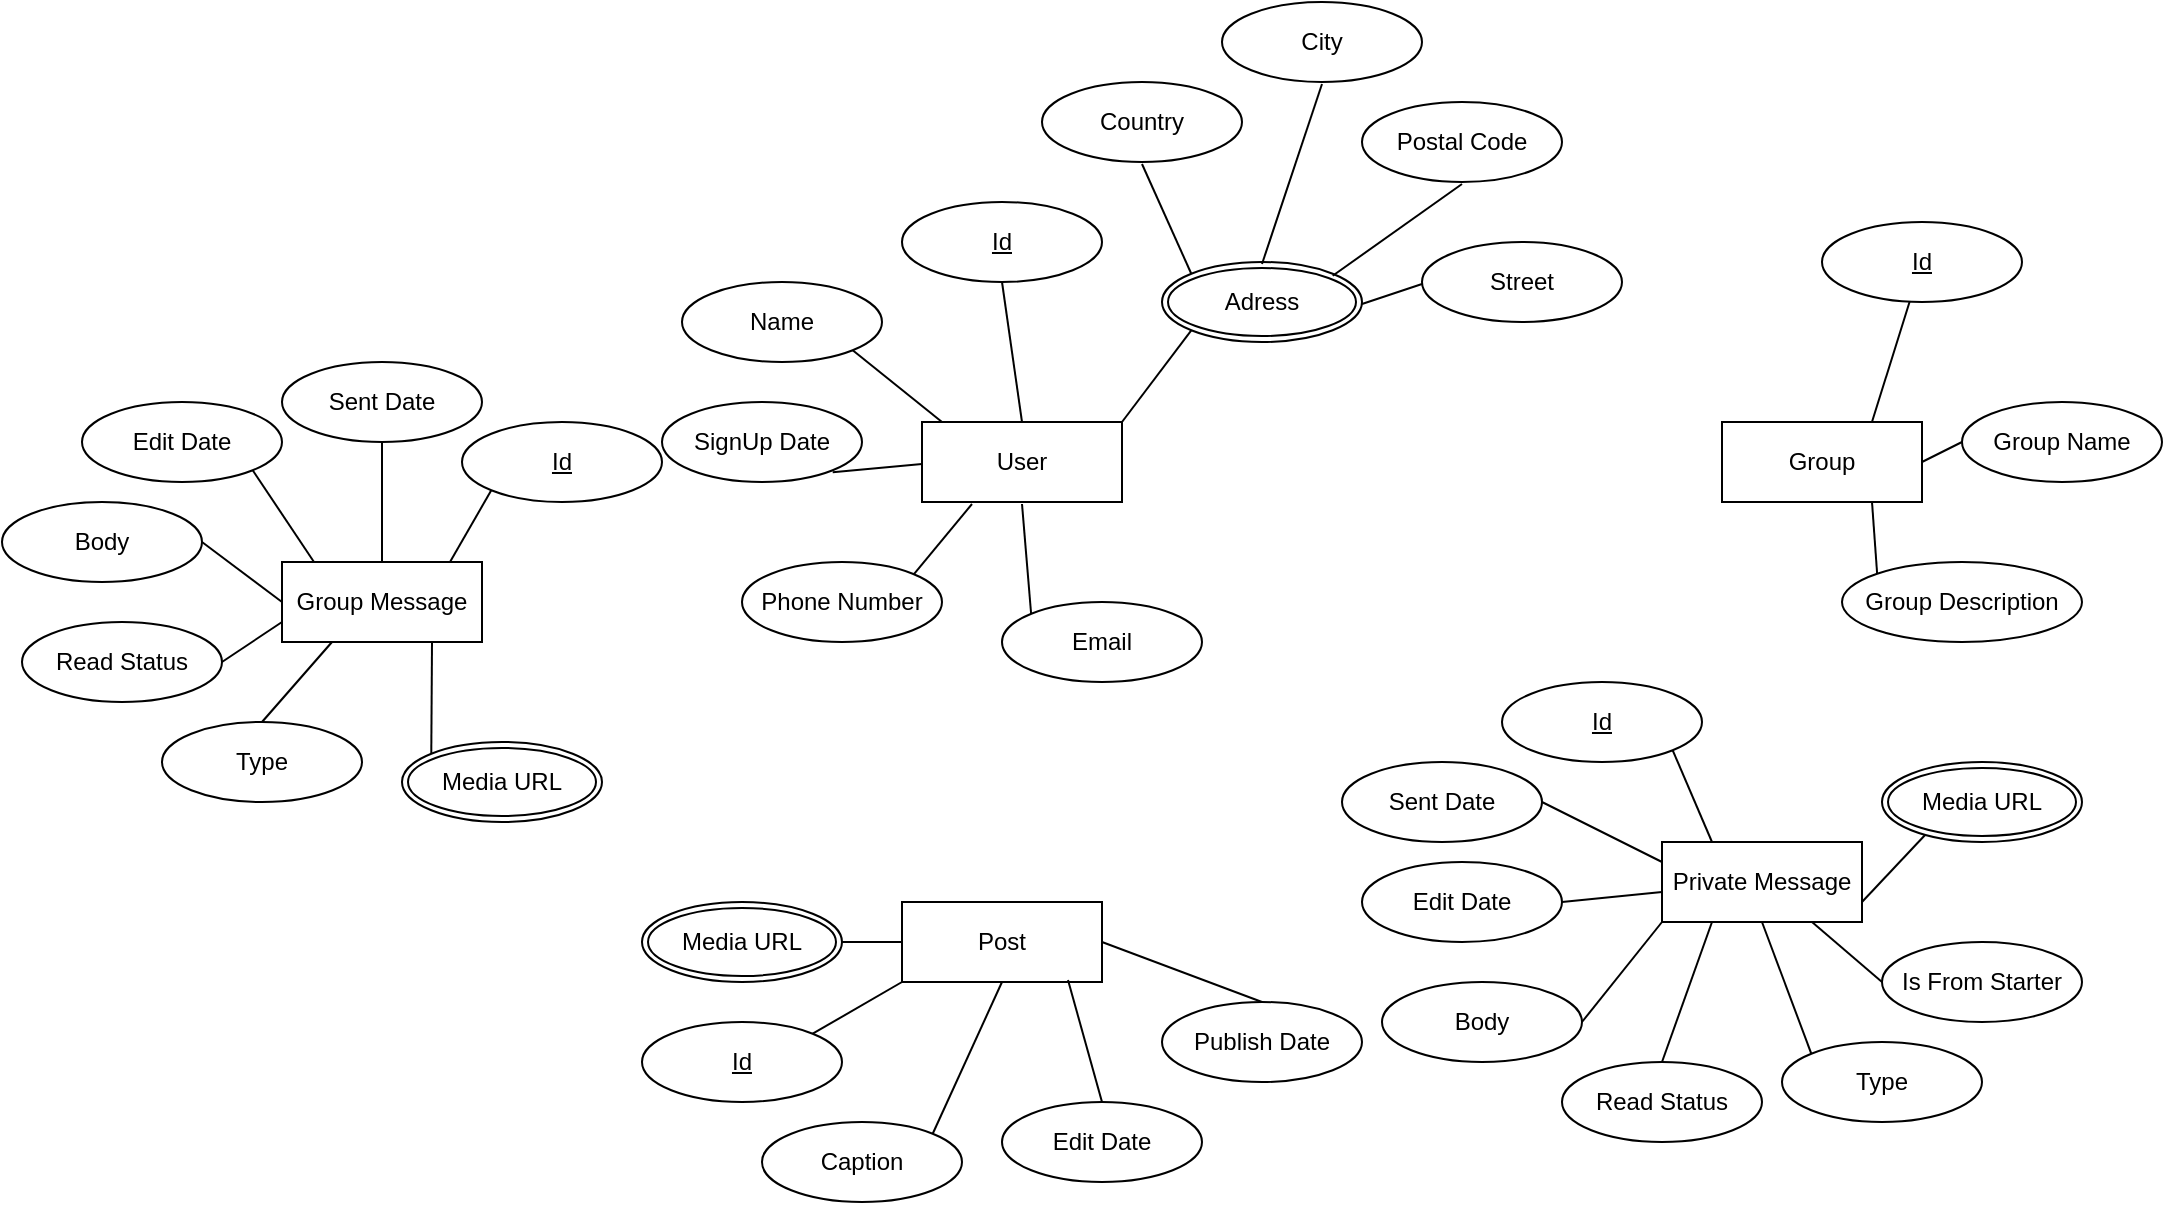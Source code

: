 <mxfile version="24.3.1" type="github">
  <diagram name="Page-1" id="Dk3pRrhf-9PVM9fTG6Fe">
    <mxGraphModel dx="1876" dy="1788" grid="1" gridSize="10" guides="1" tooltips="1" connect="1" arrows="1" fold="1" page="1" pageScale="1" pageWidth="850" pageHeight="1100" math="0" shadow="0">
      <root>
        <mxCell id="0" />
        <mxCell id="1" parent="0" />
        <mxCell id="henKd6EaJzy8oyuAMLlX-1" value="&lt;div&gt;Group&lt;/div&gt;" style="whiteSpace=wrap;html=1;align=center;" vertex="1" parent="1">
          <mxGeometry x="650" y="200" width="100" height="40" as="geometry" />
        </mxCell>
        <mxCell id="henKd6EaJzy8oyuAMLlX-2" value="User" style="whiteSpace=wrap;html=1;align=center;" vertex="1" parent="1">
          <mxGeometry x="250" y="200" width="100" height="40" as="geometry" />
        </mxCell>
        <mxCell id="henKd6EaJzy8oyuAMLlX-13" style="rounded=0;orthogonalLoop=1;jettySize=auto;html=1;exitX=0.5;exitY=1;exitDx=0;exitDy=0;entryX=0.5;entryY=0;entryDx=0;entryDy=0;endArrow=none;endFill=0;" edge="1" parent="1" source="henKd6EaJzy8oyuAMLlX-3" target="henKd6EaJzy8oyuAMLlX-2">
          <mxGeometry relative="1" as="geometry" />
        </mxCell>
        <mxCell id="henKd6EaJzy8oyuAMLlX-3" value="Id" style="ellipse;whiteSpace=wrap;html=1;align=center;fontStyle=4;" vertex="1" parent="1">
          <mxGeometry x="240" y="90" width="100" height="40" as="geometry" />
        </mxCell>
        <mxCell id="henKd6EaJzy8oyuAMLlX-4" value="&lt;div&gt;Name&lt;/div&gt;" style="ellipse;whiteSpace=wrap;html=1;align=center;" vertex="1" parent="1">
          <mxGeometry x="130" y="130" width="100" height="40" as="geometry" />
        </mxCell>
        <mxCell id="henKd6EaJzy8oyuAMLlX-11" style="rounded=0;orthogonalLoop=1;jettySize=auto;html=1;exitX=1;exitY=1;exitDx=0;exitDy=0;entryX=0;entryY=0.5;entryDx=0;entryDy=0;endArrow=none;endFill=0;" edge="1" parent="1">
          <mxGeometry relative="1" as="geometry">
            <mxPoint x="205.355" y="225.142" as="sourcePoint" />
            <mxPoint x="250" y="221" as="targetPoint" />
          </mxGeometry>
        </mxCell>
        <mxCell id="henKd6EaJzy8oyuAMLlX-5" value="SignUp Date" style="ellipse;whiteSpace=wrap;html=1;align=center;" vertex="1" parent="1">
          <mxGeometry x="120" y="190" width="100" height="40" as="geometry" />
        </mxCell>
        <mxCell id="henKd6EaJzy8oyuAMLlX-10" style="rounded=0;orthogonalLoop=1;jettySize=auto;html=1;exitX=1;exitY=0;exitDx=0;exitDy=0;entryX=0.25;entryY=1;entryDx=0;entryDy=0;endArrow=none;endFill=0;" edge="1" parent="1">
          <mxGeometry relative="1" as="geometry">
            <mxPoint x="245.355" y="276.858" as="sourcePoint" />
            <mxPoint x="275" y="241" as="targetPoint" />
          </mxGeometry>
        </mxCell>
        <mxCell id="henKd6EaJzy8oyuAMLlX-6" value="&lt;div&gt;Phone Number&lt;/div&gt;" style="ellipse;whiteSpace=wrap;html=1;align=center;" vertex="1" parent="1">
          <mxGeometry x="160" y="270" width="100" height="40" as="geometry" />
        </mxCell>
        <mxCell id="henKd6EaJzy8oyuAMLlX-9" style="rounded=0;orthogonalLoop=1;jettySize=auto;html=1;exitX=0;exitY=0;exitDx=0;exitDy=0;endArrow=none;endFill=0;" edge="1" parent="1">
          <mxGeometry relative="1" as="geometry">
            <mxPoint x="304.645" y="296.858" as="sourcePoint" />
            <mxPoint x="300" y="241" as="targetPoint" />
          </mxGeometry>
        </mxCell>
        <mxCell id="henKd6EaJzy8oyuAMLlX-7" value="&lt;div&gt;Email&lt;/div&gt;" style="ellipse;whiteSpace=wrap;html=1;align=center;" vertex="1" parent="1">
          <mxGeometry x="290" y="290" width="100" height="40" as="geometry" />
        </mxCell>
        <mxCell id="henKd6EaJzy8oyuAMLlX-12" style="rounded=0;orthogonalLoop=1;jettySize=auto;html=1;exitX=1;exitY=1;exitDx=0;exitDy=0;entryX=0.1;entryY=0;entryDx=0;entryDy=0;entryPerimeter=0;endArrow=none;endFill=0;" edge="1" parent="1" source="henKd6EaJzy8oyuAMLlX-4" target="henKd6EaJzy8oyuAMLlX-2">
          <mxGeometry relative="1" as="geometry" />
        </mxCell>
        <mxCell id="henKd6EaJzy8oyuAMLlX-16" style="rounded=0;orthogonalLoop=1;jettySize=auto;html=1;exitX=0;exitY=1;exitDx=0;exitDy=0;entryX=1;entryY=0;entryDx=0;entryDy=0;endArrow=none;endFill=0;" edge="1" parent="1" source="henKd6EaJzy8oyuAMLlX-15" target="henKd6EaJzy8oyuAMLlX-2">
          <mxGeometry relative="1" as="geometry" />
        </mxCell>
        <mxCell id="henKd6EaJzy8oyuAMLlX-15" value="Adress" style="ellipse;shape=doubleEllipse;margin=3;whiteSpace=wrap;html=1;align=center;" vertex="1" parent="1">
          <mxGeometry x="370" y="120" width="100" height="40" as="geometry" />
        </mxCell>
        <mxCell id="henKd6EaJzy8oyuAMLlX-22" style="rounded=0;orthogonalLoop=1;jettySize=auto;html=1;exitX=0.5;exitY=1;exitDx=0;exitDy=0;endArrow=none;endFill=0;" edge="1" parent="1">
          <mxGeometry relative="1" as="geometry">
            <mxPoint x="450" y="31" as="sourcePoint" />
            <mxPoint x="420" y="121" as="targetPoint" />
          </mxGeometry>
        </mxCell>
        <mxCell id="henKd6EaJzy8oyuAMLlX-17" value="City" style="ellipse;whiteSpace=wrap;html=1;align=center;" vertex="1" parent="1">
          <mxGeometry x="400" y="-10" width="100" height="40" as="geometry" />
        </mxCell>
        <mxCell id="henKd6EaJzy8oyuAMLlX-23" style="rounded=0;orthogonalLoop=1;jettySize=auto;html=1;exitX=0.5;exitY=1;exitDx=0;exitDy=0;entryX=1;entryY=0;entryDx=0;entryDy=0;endArrow=none;endFill=0;" edge="1" parent="1">
          <mxGeometry relative="1" as="geometry">
            <mxPoint x="520" y="81" as="sourcePoint" />
            <mxPoint x="455.355" y="126.858" as="targetPoint" />
          </mxGeometry>
        </mxCell>
        <mxCell id="henKd6EaJzy8oyuAMLlX-18" value="Postal Code" style="ellipse;whiteSpace=wrap;html=1;align=center;" vertex="1" parent="1">
          <mxGeometry x="470" y="40" width="100" height="40" as="geometry" />
        </mxCell>
        <mxCell id="henKd6EaJzy8oyuAMLlX-24" style="rounded=0;orthogonalLoop=1;jettySize=auto;html=1;exitX=0;exitY=0.5;exitDx=0;exitDy=0;entryX=1;entryY=0.5;entryDx=0;entryDy=0;endArrow=none;endFill=0;" edge="1" parent="1">
          <mxGeometry relative="1" as="geometry">
            <mxPoint x="500" y="131" as="sourcePoint" />
            <mxPoint x="470" y="141" as="targetPoint" />
          </mxGeometry>
        </mxCell>
        <mxCell id="henKd6EaJzy8oyuAMLlX-19" value="&lt;div&gt;Street&lt;/div&gt;" style="ellipse;whiteSpace=wrap;html=1;align=center;" vertex="1" parent="1">
          <mxGeometry x="500" y="110" width="100" height="40" as="geometry" />
        </mxCell>
        <mxCell id="henKd6EaJzy8oyuAMLlX-21" style="rounded=0;orthogonalLoop=1;jettySize=auto;html=1;exitX=0.5;exitY=1;exitDx=0;exitDy=0;endArrow=none;endFill=0;entryX=0;entryY=0;entryDx=0;entryDy=0;" edge="1" parent="1" target="henKd6EaJzy8oyuAMLlX-15">
          <mxGeometry relative="1" as="geometry">
            <mxPoint x="360" y="71" as="sourcePoint" />
            <mxPoint x="420" y="121" as="targetPoint" />
          </mxGeometry>
        </mxCell>
        <mxCell id="henKd6EaJzy8oyuAMLlX-20" value="Country" style="ellipse;whiteSpace=wrap;html=1;align=center;" vertex="1" parent="1">
          <mxGeometry x="310" y="30" width="100" height="40" as="geometry" />
        </mxCell>
        <mxCell id="henKd6EaJzy8oyuAMLlX-25" value="Post" style="whiteSpace=wrap;html=1;align=center;" vertex="1" parent="1">
          <mxGeometry x="240" y="440" width="100" height="40" as="geometry" />
        </mxCell>
        <mxCell id="henKd6EaJzy8oyuAMLlX-33" style="rounded=0;orthogonalLoop=1;jettySize=auto;html=1;exitX=0.5;exitY=0;exitDx=0;exitDy=0;entryX=1;entryY=0.5;entryDx=0;entryDy=0;endArrow=none;endFill=0;" edge="1" parent="1" source="henKd6EaJzy8oyuAMLlX-26" target="henKd6EaJzy8oyuAMLlX-25">
          <mxGeometry relative="1" as="geometry" />
        </mxCell>
        <mxCell id="henKd6EaJzy8oyuAMLlX-26" value="Publish Date" style="ellipse;whiteSpace=wrap;html=1;align=center;" vertex="1" parent="1">
          <mxGeometry x="370" y="490" width="100" height="40" as="geometry" />
        </mxCell>
        <mxCell id="henKd6EaJzy8oyuAMLlX-27" value="Edit Date" style="ellipse;whiteSpace=wrap;html=1;align=center;" vertex="1" parent="1">
          <mxGeometry x="290" y="540" width="100" height="40" as="geometry" />
        </mxCell>
        <mxCell id="henKd6EaJzy8oyuAMLlX-35" style="rounded=0;orthogonalLoop=1;jettySize=auto;html=1;exitX=1;exitY=0;exitDx=0;exitDy=0;entryX=0.5;entryY=1;entryDx=0;entryDy=0;endArrow=none;endFill=0;" edge="1" parent="1" source="henKd6EaJzy8oyuAMLlX-29" target="henKd6EaJzy8oyuAMLlX-25">
          <mxGeometry relative="1" as="geometry" />
        </mxCell>
        <mxCell id="henKd6EaJzy8oyuAMLlX-29" value="Caption" style="ellipse;whiteSpace=wrap;html=1;align=center;" vertex="1" parent="1">
          <mxGeometry x="170" y="550" width="100" height="40" as="geometry" />
        </mxCell>
        <mxCell id="henKd6EaJzy8oyuAMLlX-37" style="rounded=0;orthogonalLoop=1;jettySize=auto;html=1;exitX=1;exitY=0.5;exitDx=0;exitDy=0;entryX=0;entryY=0.5;entryDx=0;entryDy=0;endArrow=none;endFill=0;" edge="1" parent="1" source="henKd6EaJzy8oyuAMLlX-31" target="henKd6EaJzy8oyuAMLlX-25">
          <mxGeometry relative="1" as="geometry" />
        </mxCell>
        <mxCell id="henKd6EaJzy8oyuAMLlX-31" value="Media URL" style="ellipse;shape=doubleEllipse;margin=3;whiteSpace=wrap;html=1;align=center;" vertex="1" parent="1">
          <mxGeometry x="110" y="440" width="100" height="40" as="geometry" />
        </mxCell>
        <mxCell id="henKd6EaJzy8oyuAMLlX-36" style="rounded=0;orthogonalLoop=1;jettySize=auto;html=1;exitX=1;exitY=0;exitDx=0;exitDy=0;entryX=0;entryY=1;entryDx=0;entryDy=0;endArrow=none;endFill=0;" edge="1" parent="1" source="henKd6EaJzy8oyuAMLlX-32" target="henKd6EaJzy8oyuAMLlX-25">
          <mxGeometry relative="1" as="geometry" />
        </mxCell>
        <mxCell id="henKd6EaJzy8oyuAMLlX-32" value="Id" style="ellipse;whiteSpace=wrap;html=1;align=center;fontStyle=4;" vertex="1" parent="1">
          <mxGeometry x="110" y="500" width="100" height="40" as="geometry" />
        </mxCell>
        <mxCell id="henKd6EaJzy8oyuAMLlX-34" style="rounded=0;orthogonalLoop=1;jettySize=auto;html=1;exitX=0.5;exitY=0;exitDx=0;exitDy=0;entryX=0.83;entryY=0.975;entryDx=0;entryDy=0;entryPerimeter=0;endArrow=none;endFill=0;" edge="1" parent="1" source="henKd6EaJzy8oyuAMLlX-27" target="henKd6EaJzy8oyuAMLlX-25">
          <mxGeometry relative="1" as="geometry" />
        </mxCell>
        <mxCell id="henKd6EaJzy8oyuAMLlX-38" value="Private Message" style="whiteSpace=wrap;html=1;align=center;" vertex="1" parent="1">
          <mxGeometry x="620" y="410" width="100" height="40" as="geometry" />
        </mxCell>
        <mxCell id="henKd6EaJzy8oyuAMLlX-51" style="rounded=0;orthogonalLoop=1;jettySize=auto;html=1;exitX=1;exitY=1;exitDx=0;exitDy=0;entryX=0.25;entryY=0;entryDx=0;entryDy=0;endArrow=none;endFill=0;" edge="1" parent="1" source="henKd6EaJzy8oyuAMLlX-39" target="henKd6EaJzy8oyuAMLlX-38">
          <mxGeometry relative="1" as="geometry" />
        </mxCell>
        <mxCell id="henKd6EaJzy8oyuAMLlX-39" value="Id" style="ellipse;whiteSpace=wrap;html=1;align=center;fontStyle=4;" vertex="1" parent="1">
          <mxGeometry x="540" y="330" width="100" height="40" as="geometry" />
        </mxCell>
        <mxCell id="henKd6EaJzy8oyuAMLlX-52" style="rounded=0;orthogonalLoop=1;jettySize=auto;html=1;exitX=1;exitY=0.5;exitDx=0;exitDy=0;entryX=0;entryY=0.25;entryDx=0;entryDy=0;endArrow=none;endFill=0;" edge="1" parent="1" source="henKd6EaJzy8oyuAMLlX-40" target="henKd6EaJzy8oyuAMLlX-38">
          <mxGeometry relative="1" as="geometry" />
        </mxCell>
        <mxCell id="henKd6EaJzy8oyuAMLlX-40" value="Sent Date" style="ellipse;whiteSpace=wrap;html=1;align=center;" vertex="1" parent="1">
          <mxGeometry x="460" y="370" width="100" height="40" as="geometry" />
        </mxCell>
        <mxCell id="henKd6EaJzy8oyuAMLlX-54" style="rounded=0;orthogonalLoop=1;jettySize=auto;html=1;exitX=1;exitY=0.5;exitDx=0;exitDy=0;entryX=0;entryY=1;entryDx=0;entryDy=0;endArrow=none;endFill=0;" edge="1" parent="1" source="henKd6EaJzy8oyuAMLlX-44" target="henKd6EaJzy8oyuAMLlX-38">
          <mxGeometry relative="1" as="geometry">
            <mxPoint x="600" y="460" as="targetPoint" />
          </mxGeometry>
        </mxCell>
        <mxCell id="henKd6EaJzy8oyuAMLlX-44" value="Body" style="ellipse;whiteSpace=wrap;html=1;align=center;" vertex="1" parent="1">
          <mxGeometry x="480" y="480" width="100" height="40" as="geometry" />
        </mxCell>
        <mxCell id="henKd6EaJzy8oyuAMLlX-53" style="rounded=0;orthogonalLoop=1;jettySize=auto;html=1;exitX=1;exitY=0.5;exitDx=0;exitDy=0;endArrow=none;endFill=0;" edge="1" parent="1" source="henKd6EaJzy8oyuAMLlX-45" target="henKd6EaJzy8oyuAMLlX-38">
          <mxGeometry relative="1" as="geometry" />
        </mxCell>
        <mxCell id="henKd6EaJzy8oyuAMLlX-45" value="Edit Date" style="ellipse;whiteSpace=wrap;html=1;align=center;" vertex="1" parent="1">
          <mxGeometry x="470" y="420" width="100" height="40" as="geometry" />
        </mxCell>
        <mxCell id="henKd6EaJzy8oyuAMLlX-55" style="rounded=0;orthogonalLoop=1;jettySize=auto;html=1;exitX=0.5;exitY=0;exitDx=0;exitDy=0;entryX=0.25;entryY=1;entryDx=0;entryDy=0;endArrow=none;endFill=0;" edge="1" parent="1" source="henKd6EaJzy8oyuAMLlX-46" target="henKd6EaJzy8oyuAMLlX-38">
          <mxGeometry relative="1" as="geometry" />
        </mxCell>
        <mxCell id="henKd6EaJzy8oyuAMLlX-46" value="Read Status" style="ellipse;whiteSpace=wrap;html=1;align=center;" vertex="1" parent="1">
          <mxGeometry x="570" y="520" width="100" height="40" as="geometry" />
        </mxCell>
        <mxCell id="henKd6EaJzy8oyuAMLlX-56" style="rounded=0;orthogonalLoop=1;jettySize=auto;html=1;exitX=0;exitY=0;exitDx=0;exitDy=0;entryX=0.5;entryY=1;entryDx=0;entryDy=0;endArrow=none;endFill=0;" edge="1" parent="1" source="henKd6EaJzy8oyuAMLlX-47" target="henKd6EaJzy8oyuAMLlX-38">
          <mxGeometry relative="1" as="geometry" />
        </mxCell>
        <mxCell id="henKd6EaJzy8oyuAMLlX-47" value="Type" style="ellipse;whiteSpace=wrap;html=1;align=center;" vertex="1" parent="1">
          <mxGeometry x="680" y="510" width="100" height="40" as="geometry" />
        </mxCell>
        <mxCell id="henKd6EaJzy8oyuAMLlX-57" style="rounded=0;orthogonalLoop=1;jettySize=auto;html=1;exitX=0;exitY=0.5;exitDx=0;exitDy=0;entryX=0.75;entryY=1;entryDx=0;entryDy=0;endArrow=none;endFill=0;" edge="1" parent="1" source="henKd6EaJzy8oyuAMLlX-48" target="henKd6EaJzy8oyuAMLlX-38">
          <mxGeometry relative="1" as="geometry" />
        </mxCell>
        <mxCell id="henKd6EaJzy8oyuAMLlX-48" value="Is From Starter" style="ellipse;whiteSpace=wrap;html=1;align=center;" vertex="1" parent="1">
          <mxGeometry x="730" y="460" width="100" height="40" as="geometry" />
        </mxCell>
        <mxCell id="henKd6EaJzy8oyuAMLlX-58" style="rounded=0;orthogonalLoop=1;jettySize=auto;html=1;exitX=0.22;exitY=0.9;exitDx=0;exitDy=0;entryX=1;entryY=0.75;entryDx=0;entryDy=0;endArrow=none;endFill=0;exitPerimeter=0;" edge="1" parent="1" source="henKd6EaJzy8oyuAMLlX-77" target="henKd6EaJzy8oyuAMLlX-38">
          <mxGeometry relative="1" as="geometry">
            <mxPoint x="754.645" y="414.142" as="sourcePoint" />
          </mxGeometry>
        </mxCell>
        <mxCell id="henKd6EaJzy8oyuAMLlX-62" style="rounded=0;orthogonalLoop=1;jettySize=auto;html=1;exitX=0;exitY=0;exitDx=0;exitDy=0;entryX=0.75;entryY=1;entryDx=0;entryDy=0;endArrow=none;endFill=0;" edge="1" parent="1" source="henKd6EaJzy8oyuAMLlX-59" target="henKd6EaJzy8oyuAMLlX-1">
          <mxGeometry relative="1" as="geometry" />
        </mxCell>
        <mxCell id="henKd6EaJzy8oyuAMLlX-59" value="Group Description" style="ellipse;whiteSpace=wrap;html=1;align=center;" vertex="1" parent="1">
          <mxGeometry x="710" y="270" width="120" height="40" as="geometry" />
        </mxCell>
        <mxCell id="henKd6EaJzy8oyuAMLlX-63" style="rounded=0;orthogonalLoop=1;jettySize=auto;html=1;exitX=0;exitY=0.5;exitDx=0;exitDy=0;entryX=1;entryY=0.5;entryDx=0;entryDy=0;endArrow=none;endFill=0;" edge="1" parent="1" source="henKd6EaJzy8oyuAMLlX-60" target="henKd6EaJzy8oyuAMLlX-1">
          <mxGeometry relative="1" as="geometry" />
        </mxCell>
        <mxCell id="henKd6EaJzy8oyuAMLlX-60" value="Group Name" style="ellipse;whiteSpace=wrap;html=1;align=center;" vertex="1" parent="1">
          <mxGeometry x="770" y="190" width="100" height="40" as="geometry" />
        </mxCell>
        <mxCell id="henKd6EaJzy8oyuAMLlX-64" style="rounded=0;orthogonalLoop=1;jettySize=auto;html=1;entryX=0.75;entryY=0;entryDx=0;entryDy=0;endArrow=none;endFill=0;" edge="1" parent="1" source="henKd6EaJzy8oyuAMLlX-65" target="henKd6EaJzy8oyuAMLlX-1">
          <mxGeometry relative="1" as="geometry">
            <mxPoint x="730" y="170" as="sourcePoint" />
          </mxGeometry>
        </mxCell>
        <mxCell id="henKd6EaJzy8oyuAMLlX-65" value="Id" style="ellipse;whiteSpace=wrap;html=1;align=center;fontStyle=4;" vertex="1" parent="1">
          <mxGeometry x="700" y="100" width="100" height="40" as="geometry" />
        </mxCell>
        <mxCell id="henKd6EaJzy8oyuAMLlX-66" value="Group Message" style="whiteSpace=wrap;html=1;align=center;" vertex="1" parent="1">
          <mxGeometry x="-70" y="270" width="100" height="40" as="geometry" />
        </mxCell>
        <mxCell id="henKd6EaJzy8oyuAMLlX-67" value="Edit Date" style="ellipse;whiteSpace=wrap;html=1;align=center;" vertex="1" parent="1">
          <mxGeometry x="-170" y="190" width="100" height="40" as="geometry" />
        </mxCell>
        <mxCell id="henKd6EaJzy8oyuAMLlX-79" style="rounded=0;orthogonalLoop=1;jettySize=auto;html=1;exitX=0.5;exitY=0;exitDx=0;exitDy=0;entryX=0.25;entryY=1;entryDx=0;entryDy=0;endArrow=none;endFill=0;" edge="1" parent="1" source="henKd6EaJzy8oyuAMLlX-70" target="henKd6EaJzy8oyuAMLlX-66">
          <mxGeometry relative="1" as="geometry" />
        </mxCell>
        <mxCell id="henKd6EaJzy8oyuAMLlX-70" value="Type" style="ellipse;whiteSpace=wrap;html=1;align=center;" vertex="1" parent="1">
          <mxGeometry x="-130" y="350" width="100" height="40" as="geometry" />
        </mxCell>
        <mxCell id="henKd6EaJzy8oyuAMLlX-80" style="rounded=0;orthogonalLoop=1;jettySize=auto;html=1;exitX=1;exitY=0.5;exitDx=0;exitDy=0;entryX=0;entryY=0.75;entryDx=0;entryDy=0;endArrow=none;endFill=0;" edge="1" parent="1" source="henKd6EaJzy8oyuAMLlX-71" target="henKd6EaJzy8oyuAMLlX-66">
          <mxGeometry relative="1" as="geometry" />
        </mxCell>
        <mxCell id="henKd6EaJzy8oyuAMLlX-71" value="Read Status" style="ellipse;whiteSpace=wrap;html=1;align=center;" vertex="1" parent="1">
          <mxGeometry x="-200" y="300" width="100" height="40" as="geometry" />
        </mxCell>
        <mxCell id="henKd6EaJzy8oyuAMLlX-81" style="rounded=0;orthogonalLoop=1;jettySize=auto;html=1;exitX=1;exitY=0.5;exitDx=0;exitDy=0;entryX=0;entryY=0.5;entryDx=0;entryDy=0;endArrow=none;endFill=0;" edge="1" parent="1" source="henKd6EaJzy8oyuAMLlX-72" target="henKd6EaJzy8oyuAMLlX-66">
          <mxGeometry relative="1" as="geometry" />
        </mxCell>
        <mxCell id="henKd6EaJzy8oyuAMLlX-72" value="Body" style="ellipse;whiteSpace=wrap;html=1;align=center;" vertex="1" parent="1">
          <mxGeometry x="-210" y="240" width="100" height="40" as="geometry" />
        </mxCell>
        <mxCell id="henKd6EaJzy8oyuAMLlX-83" style="rounded=0;orthogonalLoop=1;jettySize=auto;html=1;exitX=0.5;exitY=1;exitDx=0;exitDy=0;entryX=0.5;entryY=0;entryDx=0;entryDy=0;endArrow=none;endFill=0;" edge="1" parent="1" source="henKd6EaJzy8oyuAMLlX-73" target="henKd6EaJzy8oyuAMLlX-66">
          <mxGeometry relative="1" as="geometry" />
        </mxCell>
        <mxCell id="henKd6EaJzy8oyuAMLlX-73" value="Sent Date" style="ellipse;whiteSpace=wrap;html=1;align=center;" vertex="1" parent="1">
          <mxGeometry x="-70" y="170" width="100" height="40" as="geometry" />
        </mxCell>
        <mxCell id="henKd6EaJzy8oyuAMLlX-75" value="Id" style="ellipse;whiteSpace=wrap;html=1;align=center;fontStyle=4;" vertex="1" parent="1">
          <mxGeometry x="20" y="200" width="100" height="40" as="geometry" />
        </mxCell>
        <mxCell id="henKd6EaJzy8oyuAMLlX-78" style="rounded=0;orthogonalLoop=1;jettySize=auto;html=1;exitX=0;exitY=0;exitDx=0;exitDy=0;entryX=0.75;entryY=1;entryDx=0;entryDy=0;endArrow=none;endFill=0;" edge="1" parent="1" source="henKd6EaJzy8oyuAMLlX-76" target="henKd6EaJzy8oyuAMLlX-66">
          <mxGeometry relative="1" as="geometry" />
        </mxCell>
        <mxCell id="henKd6EaJzy8oyuAMLlX-76" value="Media URL" style="ellipse;shape=doubleEllipse;margin=3;whiteSpace=wrap;html=1;align=center;" vertex="1" parent="1">
          <mxGeometry x="-10" y="360" width="100" height="40" as="geometry" />
        </mxCell>
        <mxCell id="henKd6EaJzy8oyuAMLlX-77" value="Media URL" style="ellipse;shape=doubleEllipse;margin=3;whiteSpace=wrap;html=1;align=center;" vertex="1" parent="1">
          <mxGeometry x="730" y="370" width="100" height="40" as="geometry" />
        </mxCell>
        <mxCell id="henKd6EaJzy8oyuAMLlX-82" style="rounded=0;orthogonalLoop=1;jettySize=auto;html=1;exitX=1;exitY=1;exitDx=0;exitDy=0;entryX=0.16;entryY=0;entryDx=0;entryDy=0;entryPerimeter=0;endArrow=none;endFill=0;" edge="1" parent="1" source="henKd6EaJzy8oyuAMLlX-67" target="henKd6EaJzy8oyuAMLlX-66">
          <mxGeometry relative="1" as="geometry" />
        </mxCell>
        <mxCell id="henKd6EaJzy8oyuAMLlX-84" style="rounded=0;orthogonalLoop=1;jettySize=auto;html=1;exitX=0;exitY=1;exitDx=0;exitDy=0;entryX=0.84;entryY=0;entryDx=0;entryDy=0;entryPerimeter=0;endArrow=none;endFill=0;" edge="1" parent="1" source="henKd6EaJzy8oyuAMLlX-75" target="henKd6EaJzy8oyuAMLlX-66">
          <mxGeometry relative="1" as="geometry" />
        </mxCell>
      </root>
    </mxGraphModel>
  </diagram>
</mxfile>

